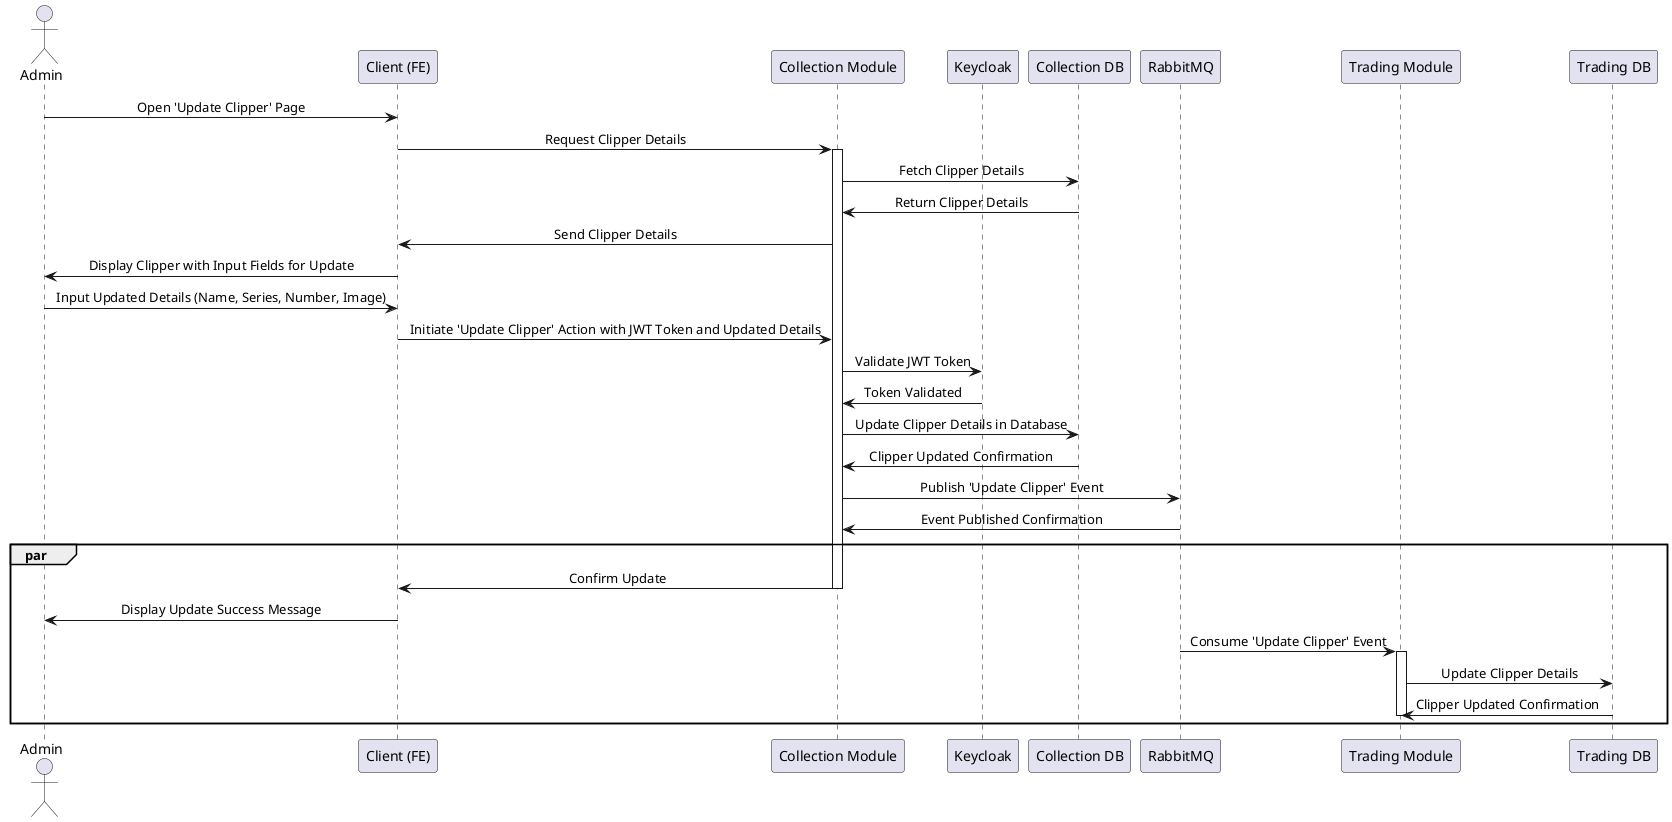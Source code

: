 @startuml
skinparam SequenceMessageAlignment center
actor Admin
participant "Client (FE)" as Client
participant "Collection Module" as Collection
participant "Keycloak" as Auth
participant "Collection DB" as DB
participant "RabbitMQ" as MQ
participant "Trading Module" as Trading
participant "Trading DB" as TradingDB

Admin -> Client: Open 'Update Clipper' Page
Client -> Collection: Request Clipper Details
activate Collection
Collection -> DB: Fetch Clipper Details
DB -> Collection: Return Clipper Details
Collection -> Client: Send Clipper Details
Client -> Admin: Display Clipper with Input Fields for Update

Admin -> Client: Input Updated Details (Name, Series, Number, Image)
Client -> Collection: Initiate 'Update Clipper' Action with JWT Token and Updated Details

Collection -> Auth: Validate JWT Token
Auth -> Collection: Token Validated

Collection -> DB: Update Clipper Details in Database
DB -> Collection: Clipper Updated Confirmation

Collection -> MQ: Publish 'Update Clipper' Event
MQ -> Collection: Event Published Confirmation

par
    Collection -> Client: Confirm Update
    deactivate Collection
    Client -> Admin: Display Update Success Message

    MQ -> Trading: Consume 'Update Clipper' Event
    activate Trading
    Trading -> TradingDB: Update Clipper Details
    TradingDB -> Trading: Clipper Updated Confirmation
    deactivate Trading
end
@enduml
